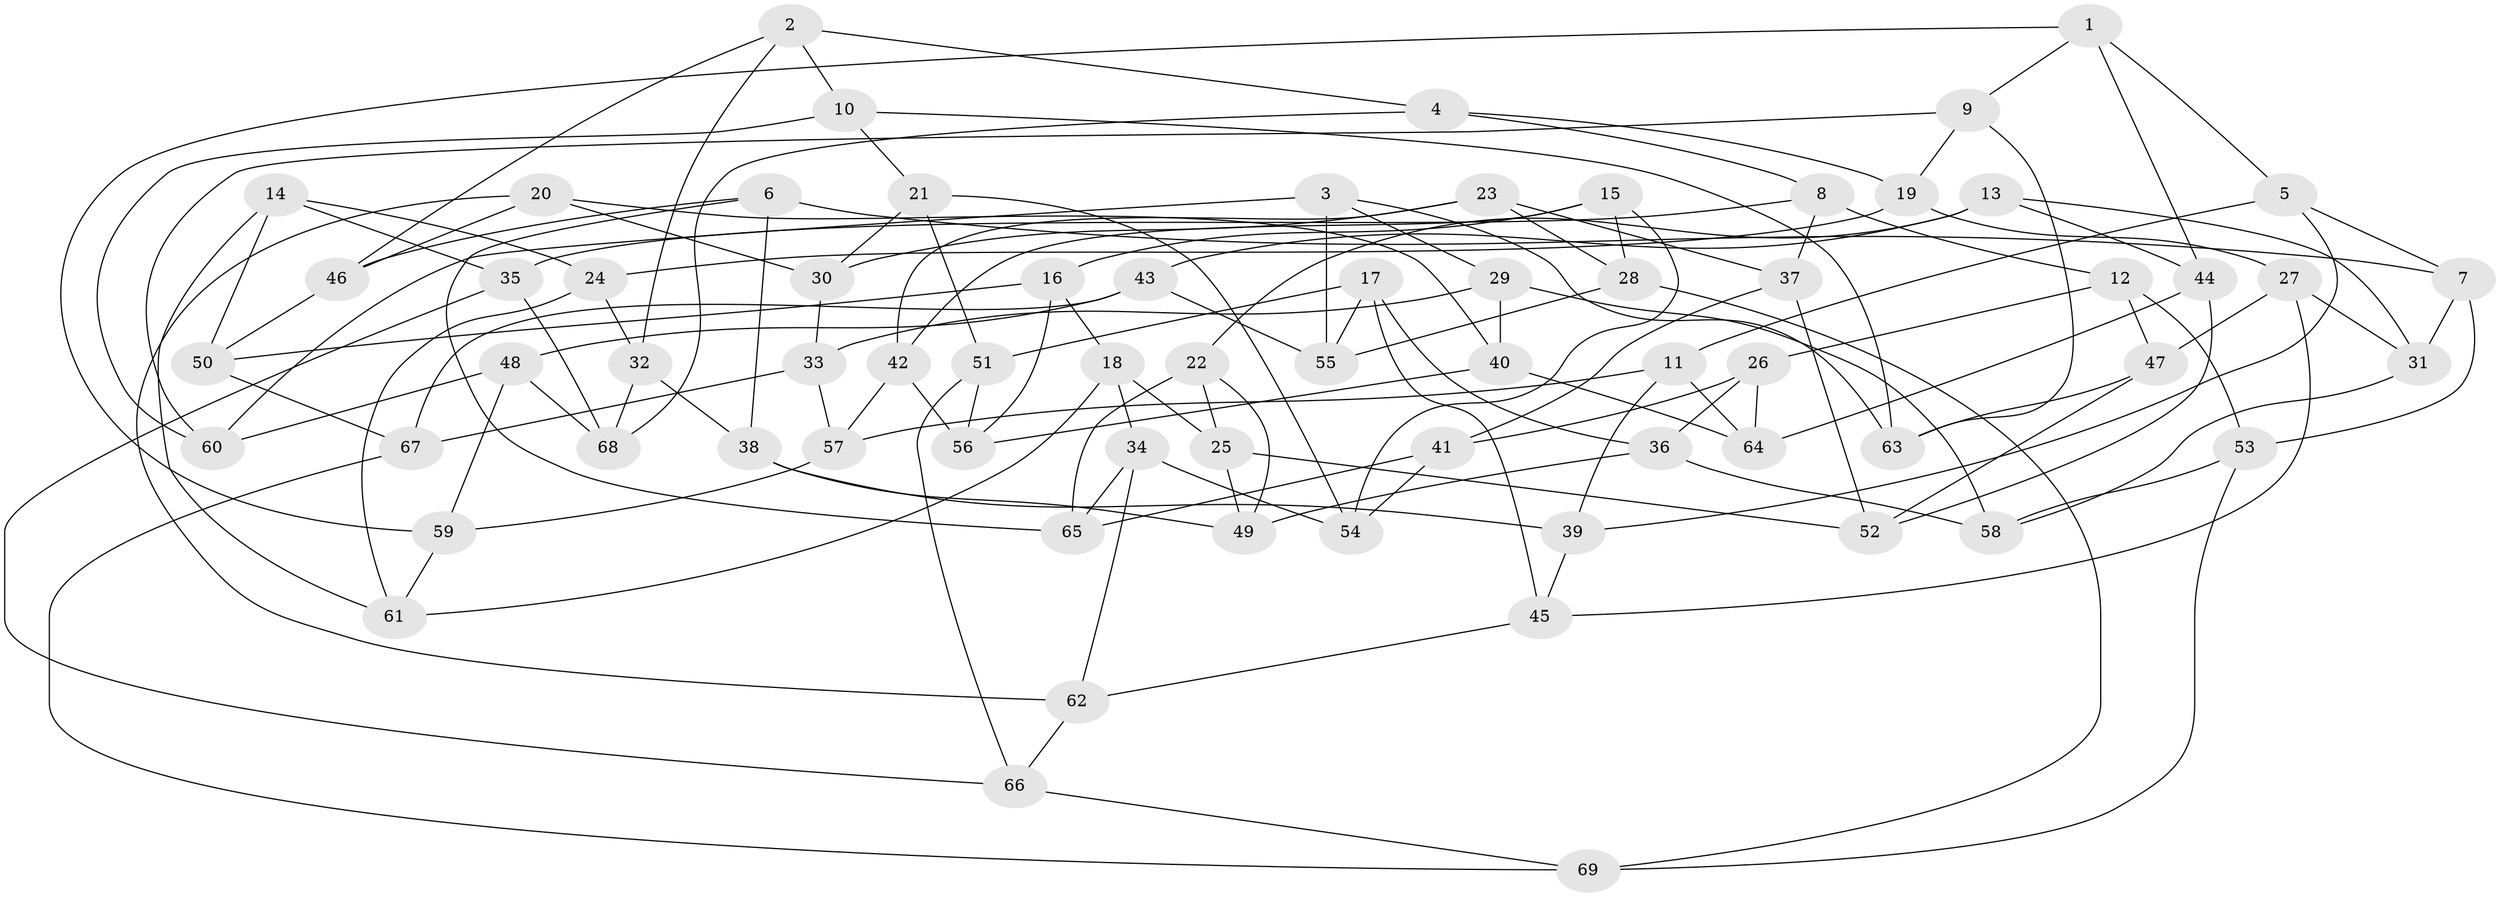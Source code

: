 // Generated by graph-tools (version 1.1) at 2025/02/03/09/25 03:02:54]
// undirected, 69 vertices, 138 edges
graph export_dot {
graph [start="1"]
  node [color=gray90,style=filled];
  1;
  2;
  3;
  4;
  5;
  6;
  7;
  8;
  9;
  10;
  11;
  12;
  13;
  14;
  15;
  16;
  17;
  18;
  19;
  20;
  21;
  22;
  23;
  24;
  25;
  26;
  27;
  28;
  29;
  30;
  31;
  32;
  33;
  34;
  35;
  36;
  37;
  38;
  39;
  40;
  41;
  42;
  43;
  44;
  45;
  46;
  47;
  48;
  49;
  50;
  51;
  52;
  53;
  54;
  55;
  56;
  57;
  58;
  59;
  60;
  61;
  62;
  63;
  64;
  65;
  66;
  67;
  68;
  69;
  1 -- 59;
  1 -- 44;
  1 -- 9;
  1 -- 5;
  2 -- 4;
  2 -- 10;
  2 -- 32;
  2 -- 46;
  3 -- 63;
  3 -- 55;
  3 -- 29;
  3 -- 60;
  4 -- 68;
  4 -- 19;
  4 -- 8;
  5 -- 39;
  5 -- 11;
  5 -- 7;
  6 -- 46;
  6 -- 7;
  6 -- 65;
  6 -- 38;
  7 -- 31;
  7 -- 53;
  8 -- 35;
  8 -- 12;
  8 -- 37;
  9 -- 63;
  9 -- 19;
  9 -- 60;
  10 -- 63;
  10 -- 60;
  10 -- 21;
  11 -- 57;
  11 -- 39;
  11 -- 64;
  12 -- 26;
  12 -- 47;
  12 -- 53;
  13 -- 22;
  13 -- 44;
  13 -- 43;
  13 -- 31;
  14 -- 35;
  14 -- 50;
  14 -- 24;
  14 -- 61;
  15 -- 54;
  15 -- 28;
  15 -- 16;
  15 -- 42;
  16 -- 56;
  16 -- 50;
  16 -- 18;
  17 -- 55;
  17 -- 36;
  17 -- 51;
  17 -- 45;
  18 -- 61;
  18 -- 25;
  18 -- 34;
  19 -- 27;
  19 -- 24;
  20 -- 40;
  20 -- 46;
  20 -- 30;
  20 -- 62;
  21 -- 54;
  21 -- 51;
  21 -- 30;
  22 -- 49;
  22 -- 25;
  22 -- 65;
  23 -- 28;
  23 -- 37;
  23 -- 42;
  23 -- 30;
  24 -- 61;
  24 -- 32;
  25 -- 52;
  25 -- 49;
  26 -- 64;
  26 -- 41;
  26 -- 36;
  27 -- 45;
  27 -- 47;
  27 -- 31;
  28 -- 69;
  28 -- 55;
  29 -- 58;
  29 -- 40;
  29 -- 33;
  30 -- 33;
  31 -- 58;
  32 -- 68;
  32 -- 38;
  33 -- 67;
  33 -- 57;
  34 -- 54;
  34 -- 65;
  34 -- 62;
  35 -- 68;
  35 -- 66;
  36 -- 49;
  36 -- 58;
  37 -- 52;
  37 -- 41;
  38 -- 49;
  38 -- 39;
  39 -- 45;
  40 -- 56;
  40 -- 64;
  41 -- 54;
  41 -- 65;
  42 -- 56;
  42 -- 57;
  43 -- 48;
  43 -- 55;
  43 -- 67;
  44 -- 52;
  44 -- 64;
  45 -- 62;
  46 -- 50;
  47 -- 52;
  47 -- 63;
  48 -- 60;
  48 -- 68;
  48 -- 59;
  50 -- 67;
  51 -- 66;
  51 -- 56;
  53 -- 69;
  53 -- 58;
  57 -- 59;
  59 -- 61;
  62 -- 66;
  66 -- 69;
  67 -- 69;
}
